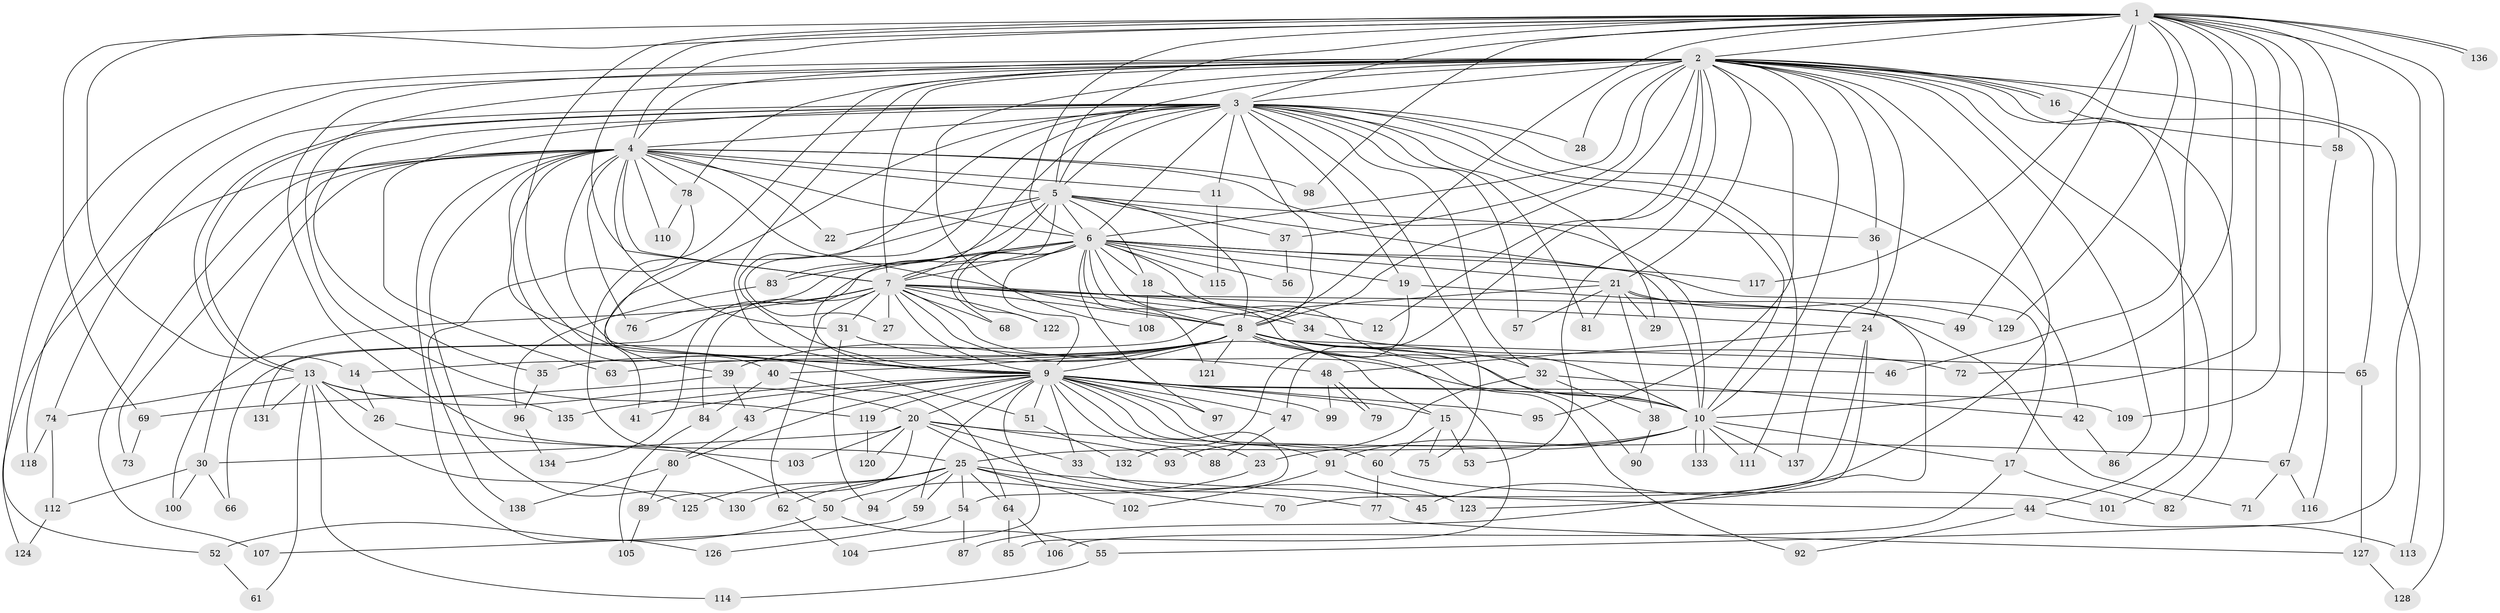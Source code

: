// Generated by graph-tools (version 1.1) at 2025/01/03/09/25 03:01:37]
// undirected, 138 vertices, 301 edges
graph export_dot {
graph [start="1"]
  node [color=gray90,style=filled];
  1;
  2;
  3;
  4;
  5;
  6;
  7;
  8;
  9;
  10;
  11;
  12;
  13;
  14;
  15;
  16;
  17;
  18;
  19;
  20;
  21;
  22;
  23;
  24;
  25;
  26;
  27;
  28;
  29;
  30;
  31;
  32;
  33;
  34;
  35;
  36;
  37;
  38;
  39;
  40;
  41;
  42;
  43;
  44;
  45;
  46;
  47;
  48;
  49;
  50;
  51;
  52;
  53;
  54;
  55;
  56;
  57;
  58;
  59;
  60;
  61;
  62;
  63;
  64;
  65;
  66;
  67;
  68;
  69;
  70;
  71;
  72;
  73;
  74;
  75;
  76;
  77;
  78;
  79;
  80;
  81;
  82;
  83;
  84;
  85;
  86;
  87;
  88;
  89;
  90;
  91;
  92;
  93;
  94;
  95;
  96;
  97;
  98;
  99;
  100;
  101;
  102;
  103;
  104;
  105;
  106;
  107;
  108;
  109;
  110;
  111;
  112;
  113;
  114;
  115;
  116;
  117;
  118;
  119;
  120;
  121;
  122;
  123;
  124;
  125;
  126;
  127;
  128;
  129;
  130;
  131;
  132;
  133;
  134;
  135;
  136;
  137;
  138;
  1 -- 2;
  1 -- 3;
  1 -- 4;
  1 -- 5;
  1 -- 6;
  1 -- 7;
  1 -- 8;
  1 -- 9;
  1 -- 10;
  1 -- 14;
  1 -- 46;
  1 -- 49;
  1 -- 55;
  1 -- 58;
  1 -- 67;
  1 -- 69;
  1 -- 72;
  1 -- 98;
  1 -- 109;
  1 -- 117;
  1 -- 128;
  1 -- 129;
  1 -- 136;
  1 -- 136;
  2 -- 3;
  2 -- 4;
  2 -- 5;
  2 -- 6;
  2 -- 7;
  2 -- 8;
  2 -- 9;
  2 -- 10;
  2 -- 12;
  2 -- 16;
  2 -- 16;
  2 -- 21;
  2 -- 24;
  2 -- 25;
  2 -- 28;
  2 -- 36;
  2 -- 37;
  2 -- 44;
  2 -- 45;
  2 -- 47;
  2 -- 50;
  2 -- 52;
  2 -- 53;
  2 -- 65;
  2 -- 78;
  2 -- 82;
  2 -- 86;
  2 -- 95;
  2 -- 101;
  2 -- 108;
  2 -- 113;
  2 -- 118;
  2 -- 119;
  3 -- 4;
  3 -- 5;
  3 -- 6;
  3 -- 7;
  3 -- 8;
  3 -- 9;
  3 -- 10;
  3 -- 11;
  3 -- 13;
  3 -- 13;
  3 -- 19;
  3 -- 27;
  3 -- 28;
  3 -- 29;
  3 -- 32;
  3 -- 35;
  3 -- 42;
  3 -- 51;
  3 -- 57;
  3 -- 63;
  3 -- 74;
  3 -- 75;
  3 -- 81;
  3 -- 111;
  4 -- 5;
  4 -- 6;
  4 -- 7;
  4 -- 8;
  4 -- 9;
  4 -- 10;
  4 -- 11;
  4 -- 22;
  4 -- 30;
  4 -- 31;
  4 -- 40;
  4 -- 41;
  4 -- 73;
  4 -- 76;
  4 -- 78;
  4 -- 98;
  4 -- 107;
  4 -- 110;
  4 -- 124;
  4 -- 126;
  4 -- 130;
  5 -- 6;
  5 -- 7;
  5 -- 8;
  5 -- 9;
  5 -- 10;
  5 -- 18;
  5 -- 22;
  5 -- 36;
  5 -- 37;
  5 -- 39;
  5 -- 83;
  6 -- 7;
  6 -- 8;
  6 -- 9;
  6 -- 10;
  6 -- 17;
  6 -- 18;
  6 -- 19;
  6 -- 21;
  6 -- 56;
  6 -- 68;
  6 -- 83;
  6 -- 90;
  6 -- 97;
  6 -- 100;
  6 -- 115;
  6 -- 117;
  6 -- 121;
  6 -- 122;
  6 -- 134;
  7 -- 8;
  7 -- 9;
  7 -- 10;
  7 -- 12;
  7 -- 15;
  7 -- 24;
  7 -- 27;
  7 -- 31;
  7 -- 34;
  7 -- 62;
  7 -- 68;
  7 -- 71;
  7 -- 76;
  7 -- 84;
  7 -- 122;
  7 -- 131;
  8 -- 9;
  8 -- 10;
  8 -- 14;
  8 -- 32;
  8 -- 35;
  8 -- 39;
  8 -- 40;
  8 -- 46;
  8 -- 63;
  8 -- 65;
  8 -- 85;
  8 -- 92;
  8 -- 121;
  9 -- 10;
  9 -- 15;
  9 -- 20;
  9 -- 23;
  9 -- 33;
  9 -- 41;
  9 -- 43;
  9 -- 47;
  9 -- 51;
  9 -- 54;
  9 -- 59;
  9 -- 60;
  9 -- 80;
  9 -- 88;
  9 -- 91;
  9 -- 95;
  9 -- 97;
  9 -- 99;
  9 -- 104;
  9 -- 109;
  9 -- 119;
  9 -- 135;
  10 -- 17;
  10 -- 23;
  10 -- 25;
  10 -- 91;
  10 -- 111;
  10 -- 133;
  10 -- 133;
  10 -- 137;
  11 -- 115;
  13 -- 20;
  13 -- 26;
  13 -- 61;
  13 -- 74;
  13 -- 114;
  13 -- 125;
  13 -- 131;
  13 -- 135;
  14 -- 26;
  15 -- 53;
  15 -- 60;
  15 -- 75;
  16 -- 58;
  17 -- 82;
  17 -- 106;
  18 -- 34;
  18 -- 108;
  19 -- 49;
  19 -- 132;
  20 -- 30;
  20 -- 33;
  20 -- 67;
  20 -- 77;
  20 -- 89;
  20 -- 93;
  20 -- 103;
  20 -- 120;
  21 -- 29;
  21 -- 38;
  21 -- 57;
  21 -- 66;
  21 -- 81;
  21 -- 87;
  21 -- 129;
  23 -- 50;
  24 -- 48;
  24 -- 70;
  24 -- 123;
  25 -- 44;
  25 -- 54;
  25 -- 59;
  25 -- 62;
  25 -- 64;
  25 -- 70;
  25 -- 94;
  25 -- 102;
  25 -- 125;
  25 -- 130;
  26 -- 103;
  30 -- 66;
  30 -- 100;
  30 -- 112;
  31 -- 48;
  31 -- 94;
  32 -- 38;
  32 -- 42;
  32 -- 93;
  33 -- 45;
  34 -- 72;
  35 -- 96;
  36 -- 137;
  37 -- 56;
  38 -- 90;
  39 -- 43;
  39 -- 69;
  40 -- 64;
  40 -- 84;
  42 -- 86;
  43 -- 80;
  44 -- 92;
  44 -- 113;
  47 -- 88;
  48 -- 79;
  48 -- 79;
  48 -- 99;
  50 -- 52;
  50 -- 55;
  51 -- 132;
  52 -- 61;
  54 -- 87;
  54 -- 126;
  55 -- 114;
  58 -- 116;
  59 -- 107;
  60 -- 77;
  60 -- 101;
  62 -- 104;
  64 -- 85;
  64 -- 106;
  65 -- 127;
  67 -- 71;
  67 -- 116;
  69 -- 73;
  74 -- 112;
  74 -- 118;
  77 -- 127;
  78 -- 110;
  78 -- 138;
  80 -- 89;
  80 -- 138;
  83 -- 96;
  84 -- 105;
  89 -- 105;
  91 -- 102;
  91 -- 123;
  96 -- 134;
  112 -- 124;
  119 -- 120;
  127 -- 128;
}
